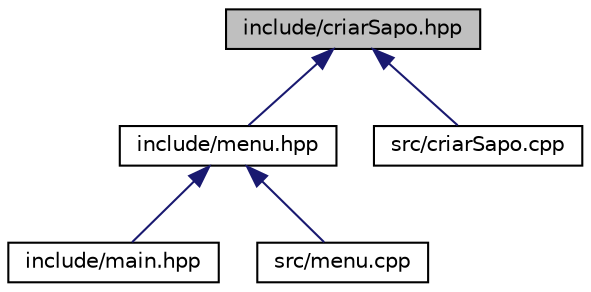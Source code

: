 digraph "include/criarSapo.hpp"
{
  edge [fontname="Helvetica",fontsize="10",labelfontname="Helvetica",labelfontsize="10"];
  node [fontname="Helvetica",fontsize="10",shape=record];
  Node7 [label="include/criarSapo.hpp",height=0.2,width=0.4,color="black", fillcolor="grey75", style="filled", fontcolor="black"];
  Node7 -> Node8 [dir="back",color="midnightblue",fontsize="10",style="solid"];
  Node8 [label="include/menu.hpp",height=0.2,width=0.4,color="black", fillcolor="white", style="filled",URL="$menu_8hpp.html",tooltip="cabeçalho da funções para escrever os vectors sapos e pistas em um arquivo .txt "];
  Node8 -> Node9 [dir="back",color="midnightblue",fontsize="10",style="solid"];
  Node9 [label="include/main.hpp",height=0.2,width=0.4,color="black", fillcolor="white", style="filled",URL="$main_8hpp_source.html"];
  Node8 -> Node10 [dir="back",color="midnightblue",fontsize="10",style="solid"];
  Node10 [label="src/menu.cpp",height=0.2,width=0.4,color="black", fillcolor="white", style="filled",URL="$menu_8cpp.html",tooltip="Função menu de interação com o usuário. "];
  Node7 -> Node11 [dir="back",color="midnightblue",fontsize="10",style="solid"];
  Node11 [label="src/criarSapo.cpp",height=0.2,width=0.4,color="black", fillcolor="white", style="filled",URL="$criarSapo_8cpp.html",tooltip="Função de criação do Sapo. "];
}
